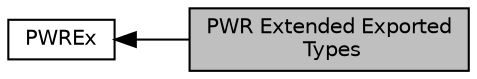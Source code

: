 digraph "PWR Extended Exported Types"
{
  edge [fontname="Helvetica",fontsize="10",labelfontname="Helvetica",labelfontsize="10"];
  node [fontname="Helvetica",fontsize="10",shape=box];
  rankdir=LR;
  Node2 [label="PWREx",height=0.2,width=0.4,color="black", fillcolor="white", style="filled",URL="$group__PWREx.html",tooltip="PWR Extended HAL module driver."];
  Node1 [label="PWR Extended Exported\l Types",height=0.2,width=0.4,color="black", fillcolor="grey75", style="filled", fontcolor="black",tooltip=" "];
  Node2->Node1 [shape=plaintext, dir="back", style="solid"];
}
